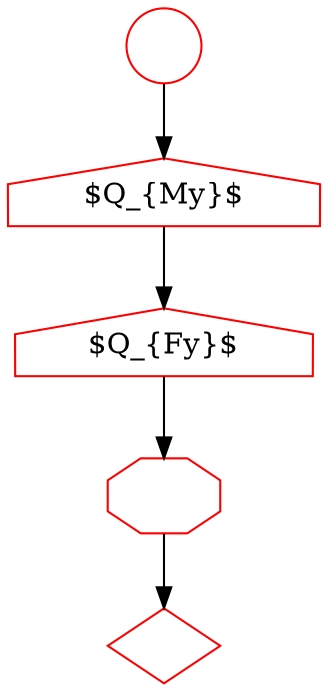 digraph G {
	
    S [label="", shape=circle, color=red];
    E [label="", shape=diamond, color=red];

    W [label="", shape=octagon, color=red];

    I1 [label="$Q_{My}$", shape=house, color=red];
    I2 [label="$Q_{Fy}$", shape=house, color=red];

S->I1->I2->W->E;

}
